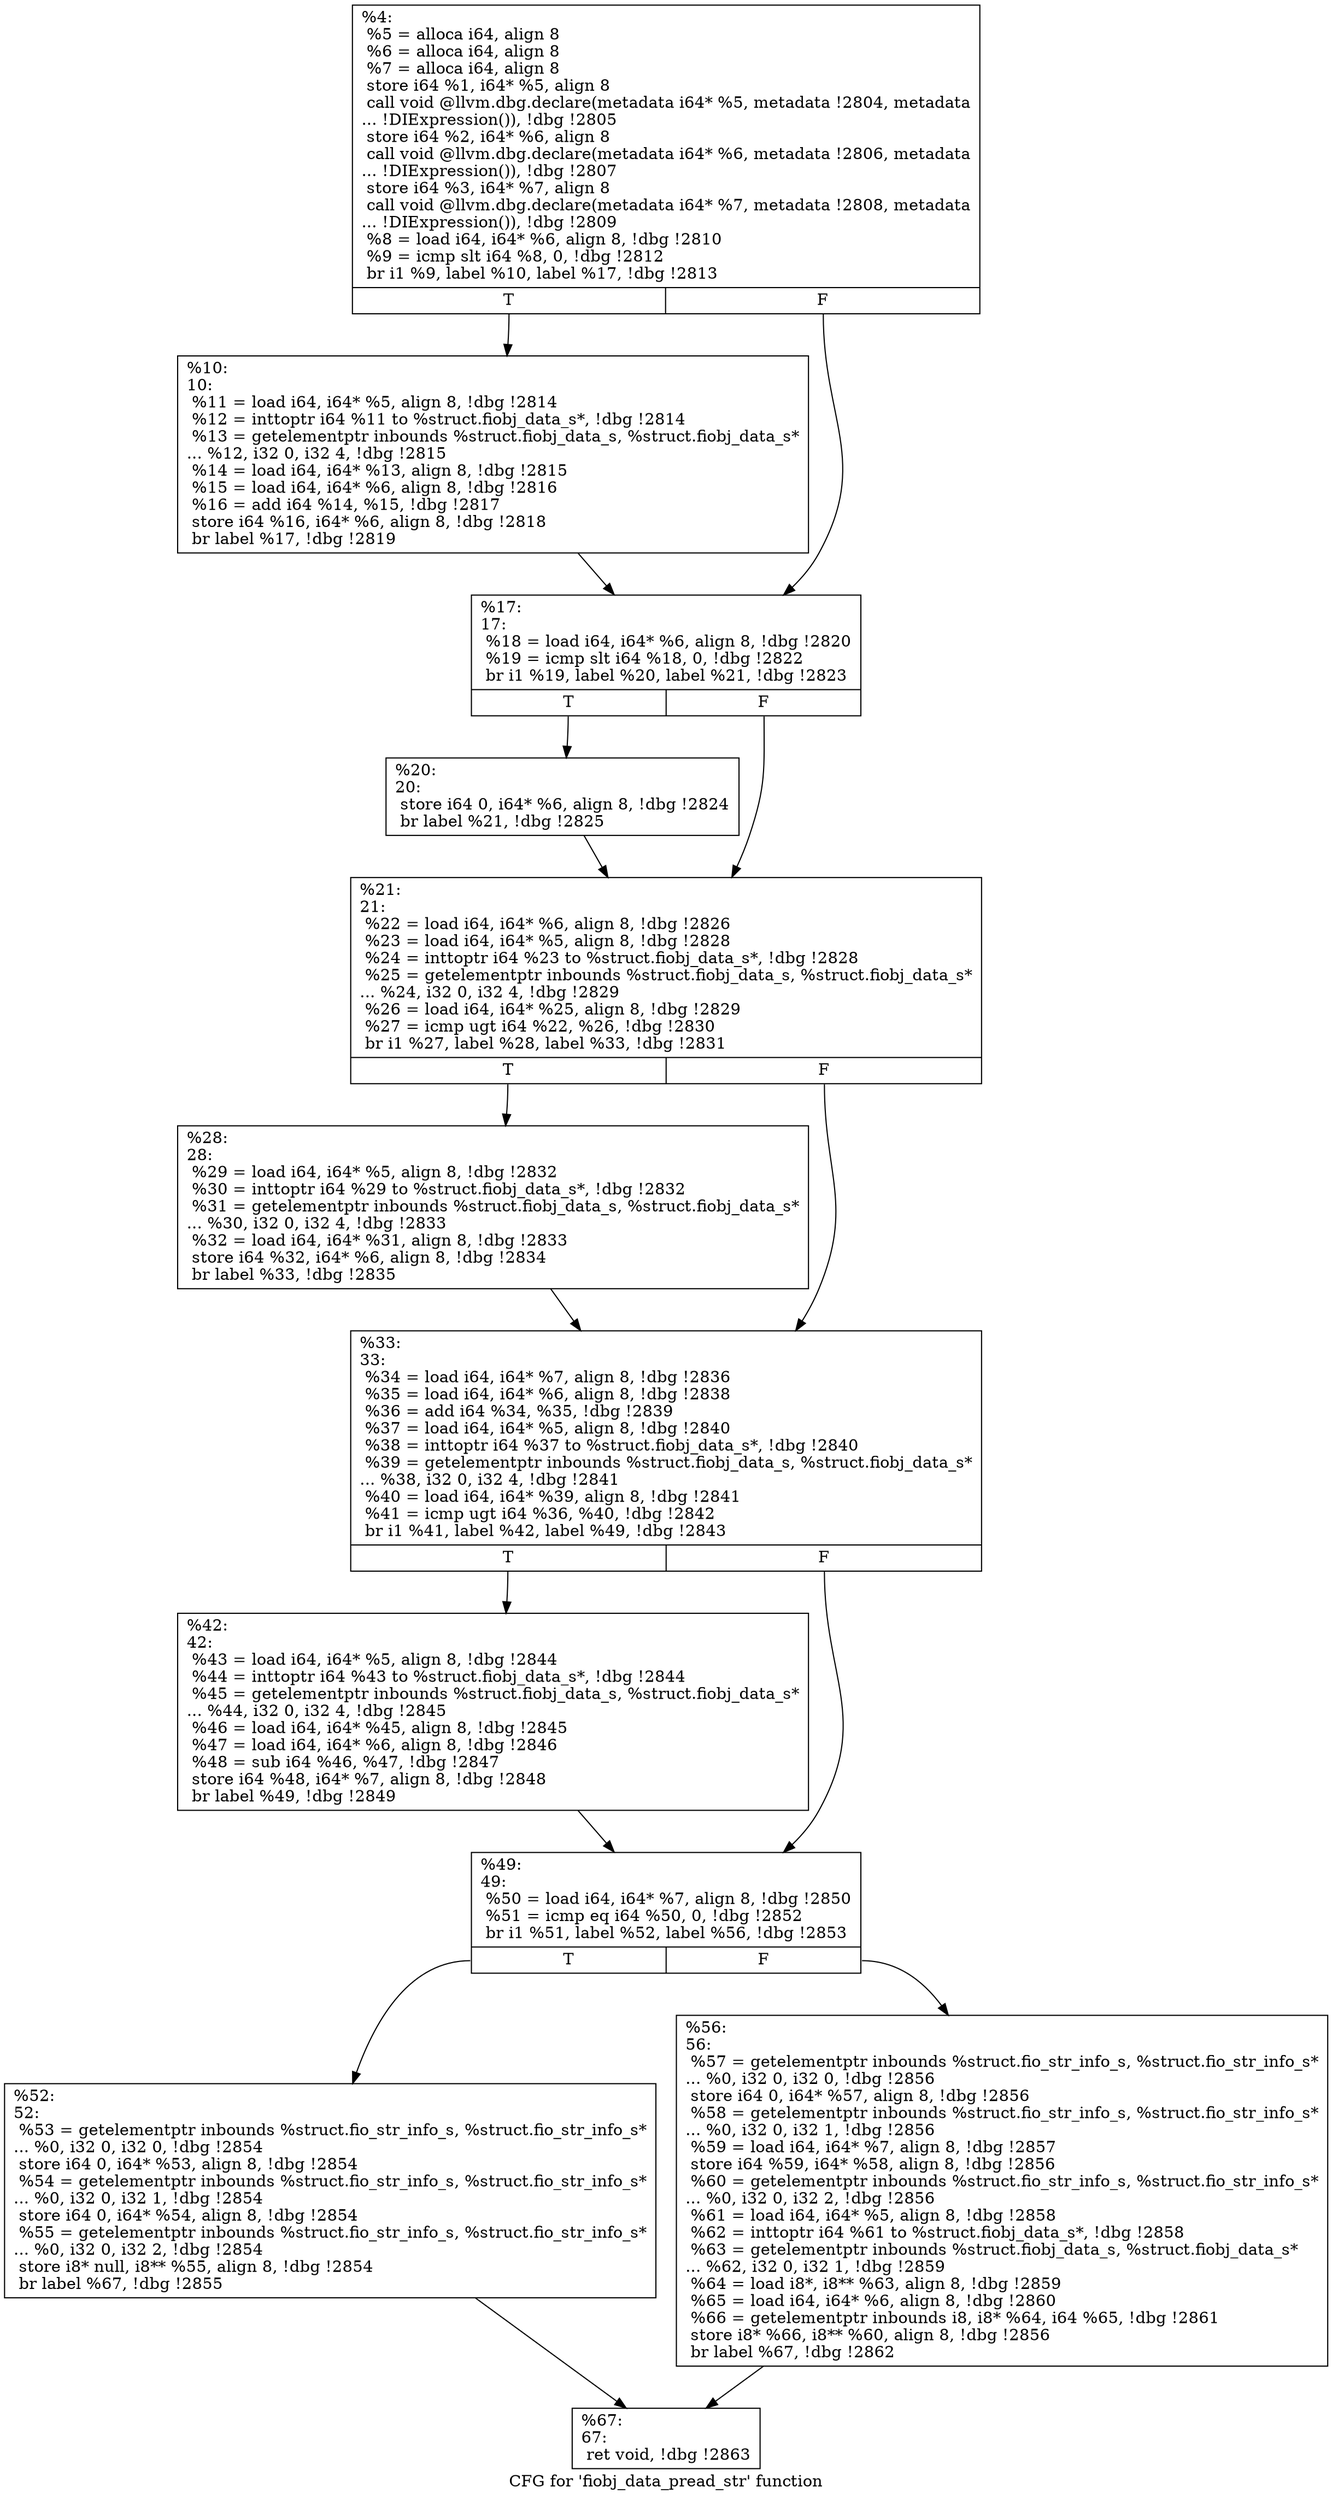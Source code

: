 digraph "CFG for 'fiobj_data_pread_str' function" {
	label="CFG for 'fiobj_data_pread_str' function";

	Node0x556851d90f20 [shape=record,label="{%4:\l  %5 = alloca i64, align 8\l  %6 = alloca i64, align 8\l  %7 = alloca i64, align 8\l  store i64 %1, i64* %5, align 8\l  call void @llvm.dbg.declare(metadata i64* %5, metadata !2804, metadata\l... !DIExpression()), !dbg !2805\l  store i64 %2, i64* %6, align 8\l  call void @llvm.dbg.declare(metadata i64* %6, metadata !2806, metadata\l... !DIExpression()), !dbg !2807\l  store i64 %3, i64* %7, align 8\l  call void @llvm.dbg.declare(metadata i64* %7, metadata !2808, metadata\l... !DIExpression()), !dbg !2809\l  %8 = load i64, i64* %6, align 8, !dbg !2810\l  %9 = icmp slt i64 %8, 0, !dbg !2812\l  br i1 %9, label %10, label %17, !dbg !2813\l|{<s0>T|<s1>F}}"];
	Node0x556851d90f20:s0 -> Node0x556851d91090;
	Node0x556851d90f20:s1 -> Node0x556851d910e0;
	Node0x556851d91090 [shape=record,label="{%10:\l10:                                               \l  %11 = load i64, i64* %5, align 8, !dbg !2814\l  %12 = inttoptr i64 %11 to %struct.fiobj_data_s*, !dbg !2814\l  %13 = getelementptr inbounds %struct.fiobj_data_s, %struct.fiobj_data_s*\l... %12, i32 0, i32 4, !dbg !2815\l  %14 = load i64, i64* %13, align 8, !dbg !2815\l  %15 = load i64, i64* %6, align 8, !dbg !2816\l  %16 = add i64 %14, %15, !dbg !2817\l  store i64 %16, i64* %6, align 8, !dbg !2818\l  br label %17, !dbg !2819\l}"];
	Node0x556851d91090 -> Node0x556851d910e0;
	Node0x556851d910e0 [shape=record,label="{%17:\l17:                                               \l  %18 = load i64, i64* %6, align 8, !dbg !2820\l  %19 = icmp slt i64 %18, 0, !dbg !2822\l  br i1 %19, label %20, label %21, !dbg !2823\l|{<s0>T|<s1>F}}"];
	Node0x556851d910e0:s0 -> Node0x556851d91130;
	Node0x556851d910e0:s1 -> Node0x556851d91180;
	Node0x556851d91130 [shape=record,label="{%20:\l20:                                               \l  store i64 0, i64* %6, align 8, !dbg !2824\l  br label %21, !dbg !2825\l}"];
	Node0x556851d91130 -> Node0x556851d91180;
	Node0x556851d91180 [shape=record,label="{%21:\l21:                                               \l  %22 = load i64, i64* %6, align 8, !dbg !2826\l  %23 = load i64, i64* %5, align 8, !dbg !2828\l  %24 = inttoptr i64 %23 to %struct.fiobj_data_s*, !dbg !2828\l  %25 = getelementptr inbounds %struct.fiobj_data_s, %struct.fiobj_data_s*\l... %24, i32 0, i32 4, !dbg !2829\l  %26 = load i64, i64* %25, align 8, !dbg !2829\l  %27 = icmp ugt i64 %22, %26, !dbg !2830\l  br i1 %27, label %28, label %33, !dbg !2831\l|{<s0>T|<s1>F}}"];
	Node0x556851d91180:s0 -> Node0x556851d911d0;
	Node0x556851d91180:s1 -> Node0x556851d91220;
	Node0x556851d911d0 [shape=record,label="{%28:\l28:                                               \l  %29 = load i64, i64* %5, align 8, !dbg !2832\l  %30 = inttoptr i64 %29 to %struct.fiobj_data_s*, !dbg !2832\l  %31 = getelementptr inbounds %struct.fiobj_data_s, %struct.fiobj_data_s*\l... %30, i32 0, i32 4, !dbg !2833\l  %32 = load i64, i64* %31, align 8, !dbg !2833\l  store i64 %32, i64* %6, align 8, !dbg !2834\l  br label %33, !dbg !2835\l}"];
	Node0x556851d911d0 -> Node0x556851d91220;
	Node0x556851d91220 [shape=record,label="{%33:\l33:                                               \l  %34 = load i64, i64* %7, align 8, !dbg !2836\l  %35 = load i64, i64* %6, align 8, !dbg !2838\l  %36 = add i64 %34, %35, !dbg !2839\l  %37 = load i64, i64* %5, align 8, !dbg !2840\l  %38 = inttoptr i64 %37 to %struct.fiobj_data_s*, !dbg !2840\l  %39 = getelementptr inbounds %struct.fiobj_data_s, %struct.fiobj_data_s*\l... %38, i32 0, i32 4, !dbg !2841\l  %40 = load i64, i64* %39, align 8, !dbg !2841\l  %41 = icmp ugt i64 %36, %40, !dbg !2842\l  br i1 %41, label %42, label %49, !dbg !2843\l|{<s0>T|<s1>F}}"];
	Node0x556851d91220:s0 -> Node0x556851d91270;
	Node0x556851d91220:s1 -> Node0x556851d912c0;
	Node0x556851d91270 [shape=record,label="{%42:\l42:                                               \l  %43 = load i64, i64* %5, align 8, !dbg !2844\l  %44 = inttoptr i64 %43 to %struct.fiobj_data_s*, !dbg !2844\l  %45 = getelementptr inbounds %struct.fiobj_data_s, %struct.fiobj_data_s*\l... %44, i32 0, i32 4, !dbg !2845\l  %46 = load i64, i64* %45, align 8, !dbg !2845\l  %47 = load i64, i64* %6, align 8, !dbg !2846\l  %48 = sub i64 %46, %47, !dbg !2847\l  store i64 %48, i64* %7, align 8, !dbg !2848\l  br label %49, !dbg !2849\l}"];
	Node0x556851d91270 -> Node0x556851d912c0;
	Node0x556851d912c0 [shape=record,label="{%49:\l49:                                               \l  %50 = load i64, i64* %7, align 8, !dbg !2850\l  %51 = icmp eq i64 %50, 0, !dbg !2852\l  br i1 %51, label %52, label %56, !dbg !2853\l|{<s0>T|<s1>F}}"];
	Node0x556851d912c0:s0 -> Node0x556851d91310;
	Node0x556851d912c0:s1 -> Node0x556851d91360;
	Node0x556851d91310 [shape=record,label="{%52:\l52:                                               \l  %53 = getelementptr inbounds %struct.fio_str_info_s, %struct.fio_str_info_s*\l... %0, i32 0, i32 0, !dbg !2854\l  store i64 0, i64* %53, align 8, !dbg !2854\l  %54 = getelementptr inbounds %struct.fio_str_info_s, %struct.fio_str_info_s*\l... %0, i32 0, i32 1, !dbg !2854\l  store i64 0, i64* %54, align 8, !dbg !2854\l  %55 = getelementptr inbounds %struct.fio_str_info_s, %struct.fio_str_info_s*\l... %0, i32 0, i32 2, !dbg !2854\l  store i8* null, i8** %55, align 8, !dbg !2854\l  br label %67, !dbg !2855\l}"];
	Node0x556851d91310 -> Node0x556851d913b0;
	Node0x556851d91360 [shape=record,label="{%56:\l56:                                               \l  %57 = getelementptr inbounds %struct.fio_str_info_s, %struct.fio_str_info_s*\l... %0, i32 0, i32 0, !dbg !2856\l  store i64 0, i64* %57, align 8, !dbg !2856\l  %58 = getelementptr inbounds %struct.fio_str_info_s, %struct.fio_str_info_s*\l... %0, i32 0, i32 1, !dbg !2856\l  %59 = load i64, i64* %7, align 8, !dbg !2857\l  store i64 %59, i64* %58, align 8, !dbg !2856\l  %60 = getelementptr inbounds %struct.fio_str_info_s, %struct.fio_str_info_s*\l... %0, i32 0, i32 2, !dbg !2856\l  %61 = load i64, i64* %5, align 8, !dbg !2858\l  %62 = inttoptr i64 %61 to %struct.fiobj_data_s*, !dbg !2858\l  %63 = getelementptr inbounds %struct.fiobj_data_s, %struct.fiobj_data_s*\l... %62, i32 0, i32 1, !dbg !2859\l  %64 = load i8*, i8** %63, align 8, !dbg !2859\l  %65 = load i64, i64* %6, align 8, !dbg !2860\l  %66 = getelementptr inbounds i8, i8* %64, i64 %65, !dbg !2861\l  store i8* %66, i8** %60, align 8, !dbg !2856\l  br label %67, !dbg !2862\l}"];
	Node0x556851d91360 -> Node0x556851d913b0;
	Node0x556851d913b0 [shape=record,label="{%67:\l67:                                               \l  ret void, !dbg !2863\l}"];
}
